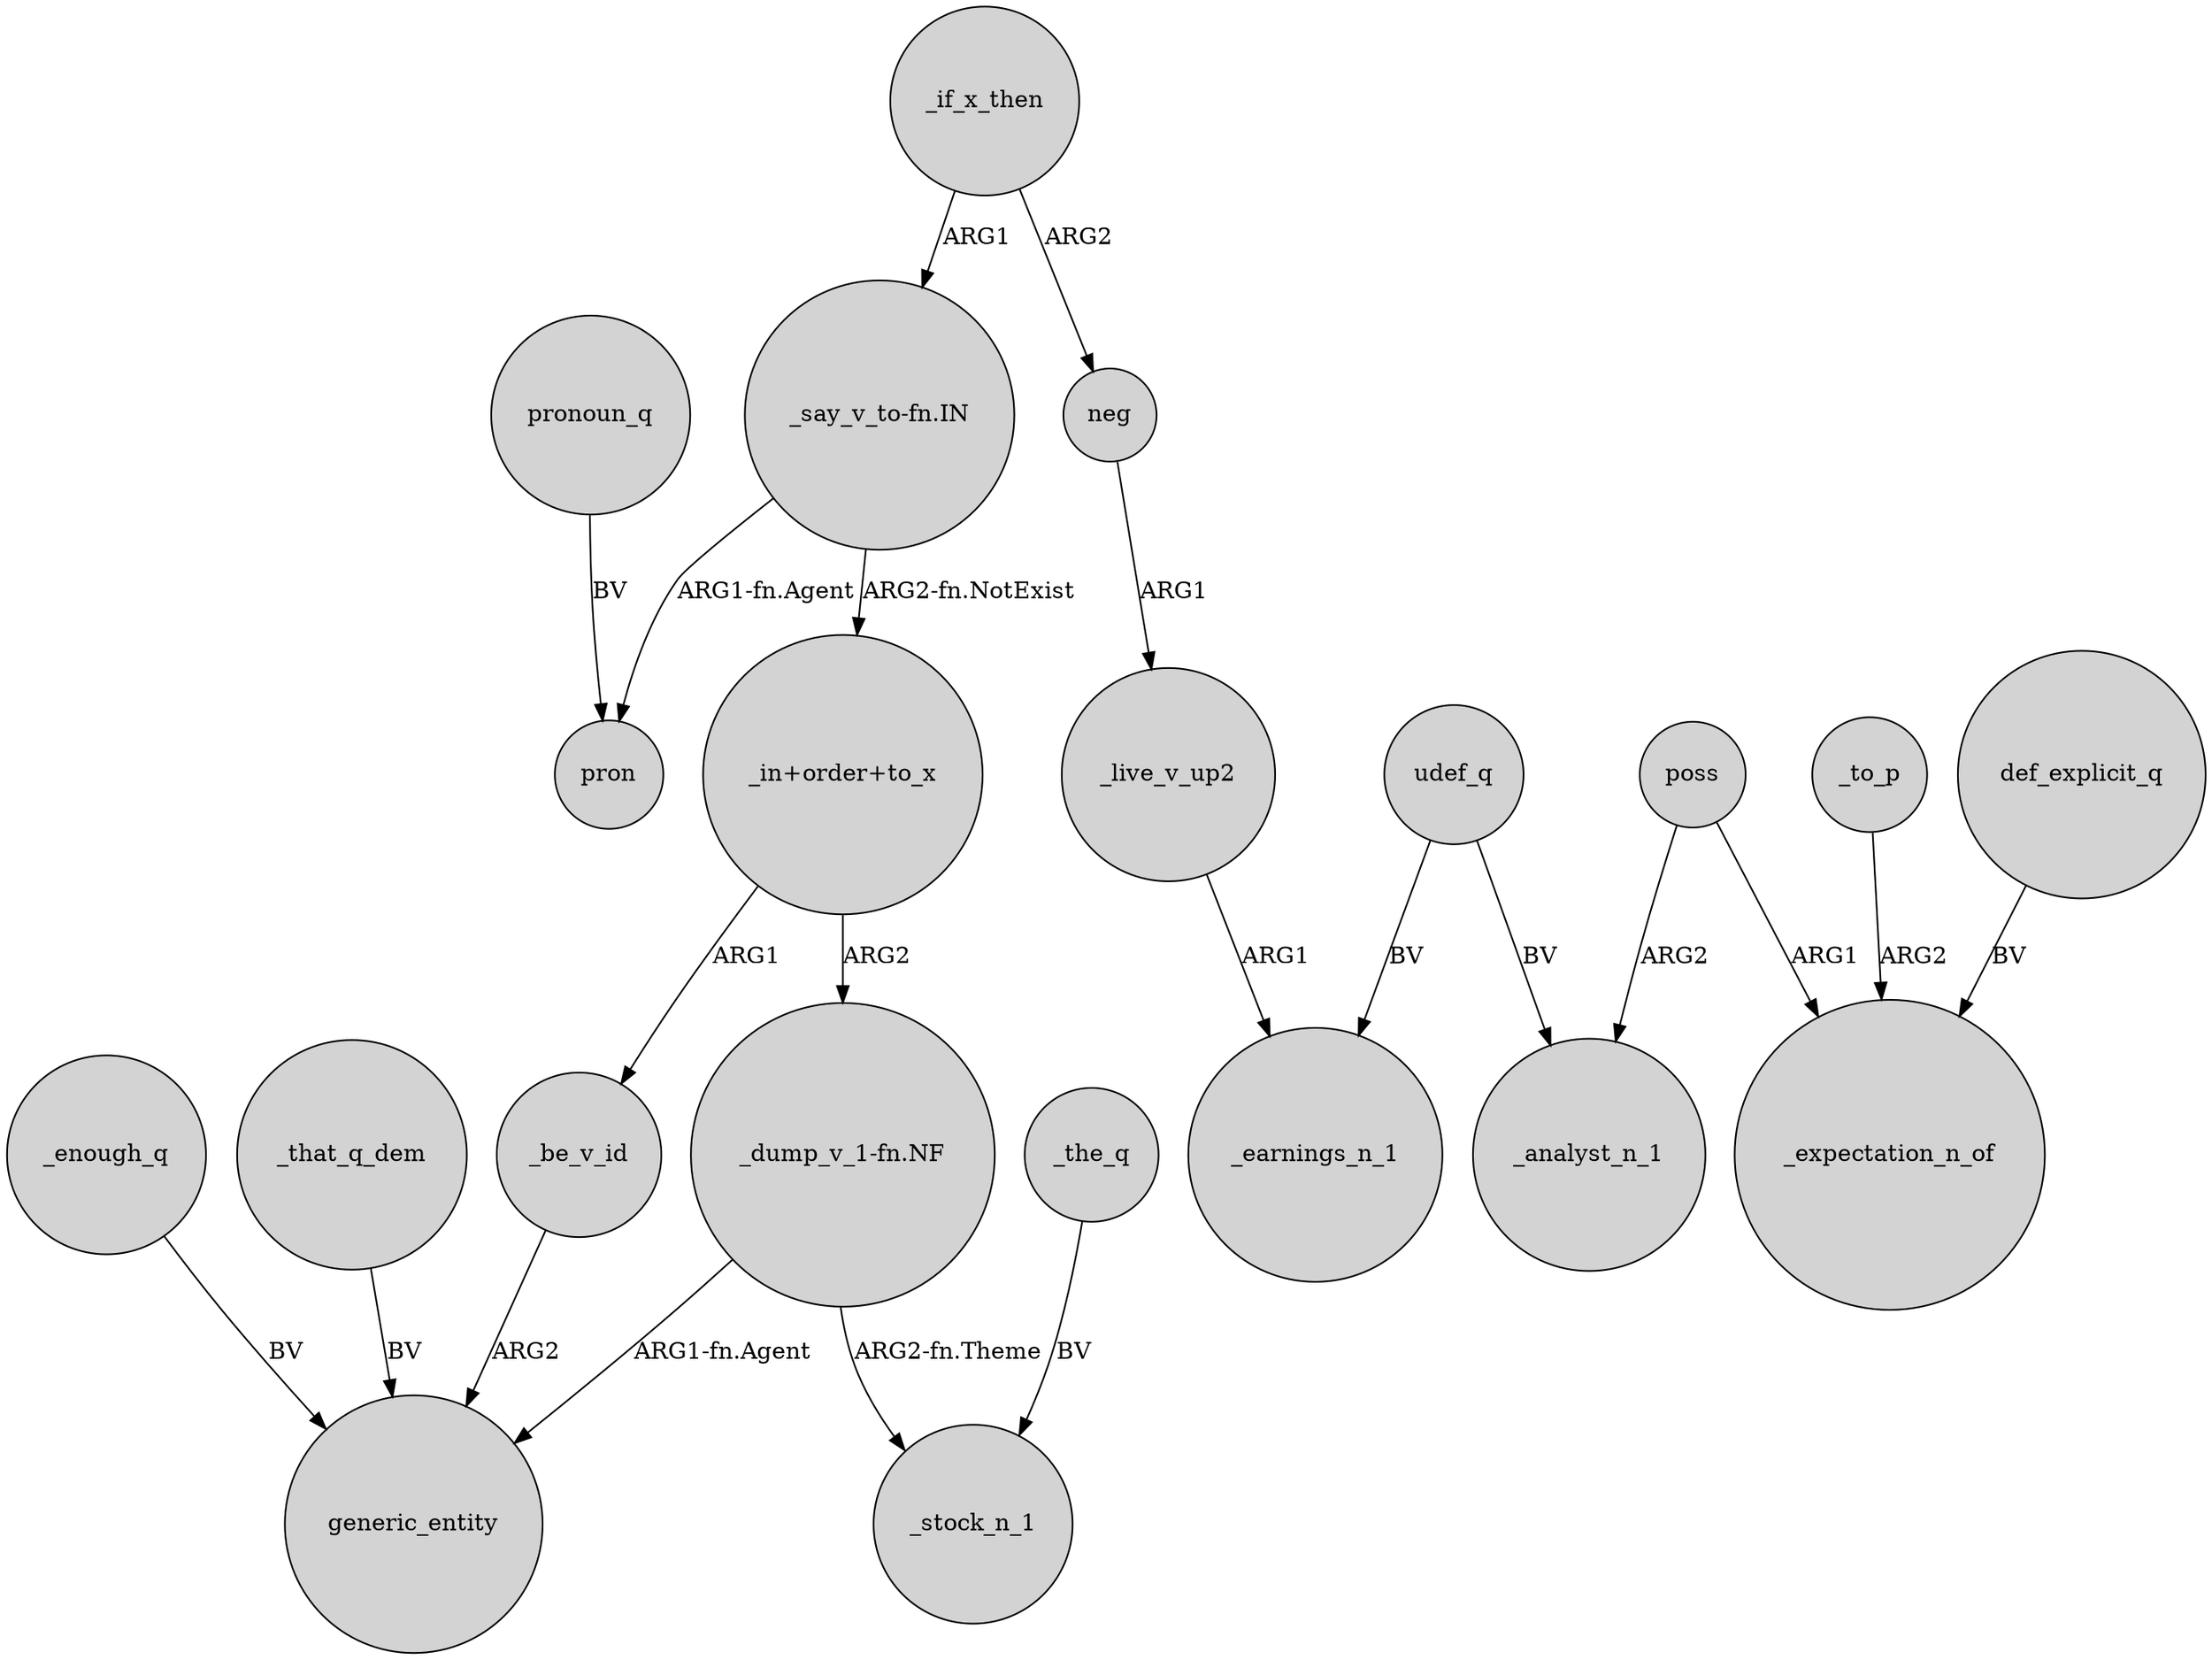 digraph {
	node [shape=circle style=filled]
	_enough_q -> generic_entity [label=BV]
	"_say_v_to-fn.IN" -> "_in+order+to_x" [label="ARG2-fn.NotExist"]
	_to_p -> _expectation_n_of [label=ARG2]
	poss -> _expectation_n_of [label=ARG1]
	_that_q_dem -> generic_entity [label=BV]
	_the_q -> _stock_n_1 [label=BV]
	"_in+order+to_x" -> _be_v_id [label=ARG1]
	udef_q -> _earnings_n_1 [label=BV]
	def_explicit_q -> _expectation_n_of [label=BV]
	_be_v_id -> generic_entity [label=ARG2]
	_if_x_then -> neg [label=ARG2]
	_if_x_then -> "_say_v_to-fn.IN" [label=ARG1]
	"_dump_v_1-fn.NF" -> _stock_n_1 [label="ARG2-fn.Theme"]
	pronoun_q -> pron [label=BV]
	"_in+order+to_x" -> "_dump_v_1-fn.NF" [label=ARG2]
	poss -> _analyst_n_1 [label=ARG2]
	"_dump_v_1-fn.NF" -> generic_entity [label="ARG1-fn.Agent"]
	neg -> _live_v_up2 [label=ARG1]
	"_say_v_to-fn.IN" -> pron [label="ARG1-fn.Agent"]
	udef_q -> _analyst_n_1 [label=BV]
	_live_v_up2 -> _earnings_n_1 [label=ARG1]
}
